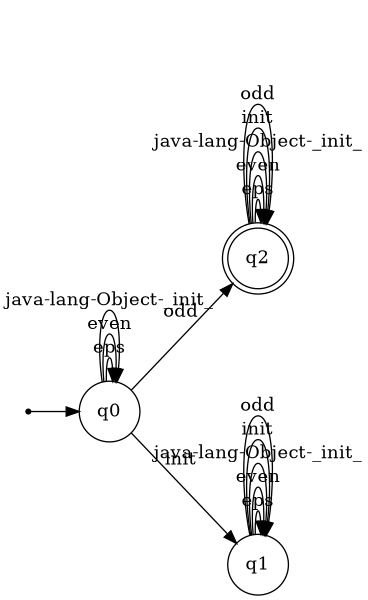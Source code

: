 digraph G {
	size = "4,4";
	rankdir = LR
	node [shape = doublecircle]; q2;
	node [shape = point]; point_q0;
	node [shape = circle];
	 point_q0 -> q0
	q0 -> q0[label="eps"]
	q0 -> q0[label="even"]
	q0 -> q0[label="java-lang-Object-_init_"]
	q0 -> q1[label="init"]
	q1 -> q1[label="eps"]
	q1 -> q1[label="even"]
	q1 -> q1[label="java-lang-Object-_init_"]
	q1 -> q1[label="init"]
	q1 -> q1[label="odd"]
	q0 -> q2[label="odd"]
	q2 -> q2[label="eps"]
	q2 -> q2[label="even"]
	q2 -> q2[label="java-lang-Object-_init_"]
	q2 -> q2[label="init"]
	q2 -> q2[label="odd"]
}
